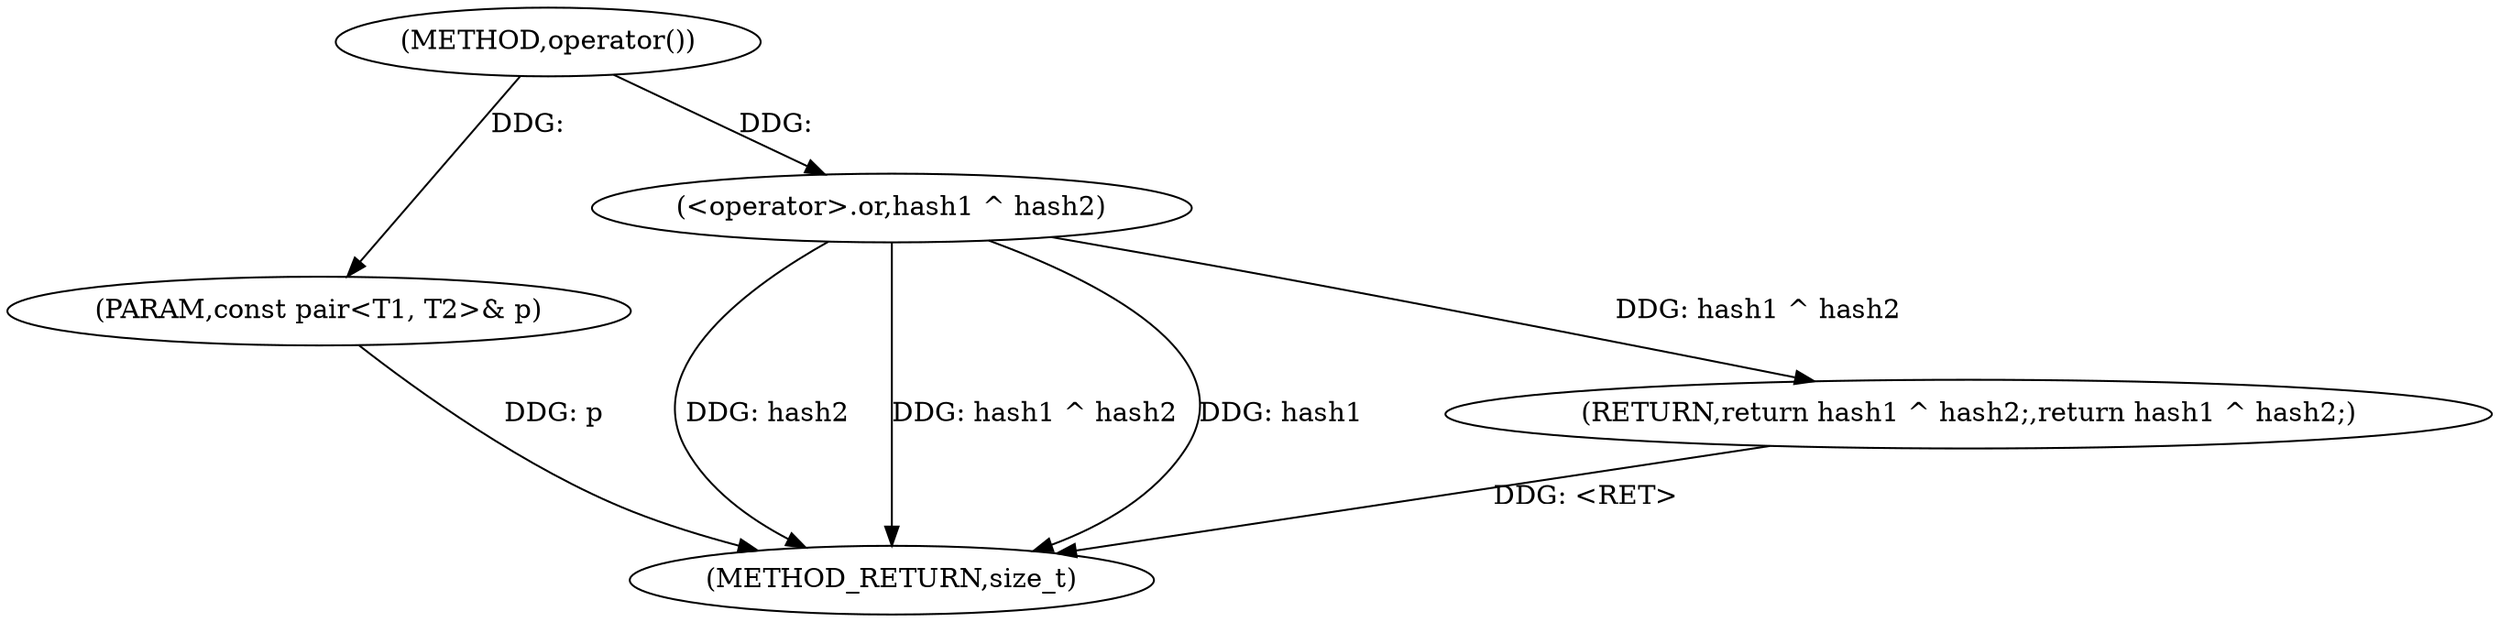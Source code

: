 digraph "operator()" {  
"1000323" [label = "(METHOD,operator())" ]
"1000338" [label = "(METHOD_RETURN,size_t)" ]
"1000324" [label = "(PARAM,const pair<T1, T2>& p)" ]
"1000334" [label = "(RETURN,return hash1 ^ hash2;,return hash1 ^ hash2;)" ]
"1000335" [label = "(<operator>.or,hash1 ^ hash2)" ]
  "1000334" -> "1000338"  [ label = "DDG: <RET>"] 
  "1000324" -> "1000338"  [ label = "DDG: p"] 
  "1000335" -> "1000338"  [ label = "DDG: hash2"] 
  "1000335" -> "1000338"  [ label = "DDG: hash1 ^ hash2"] 
  "1000335" -> "1000338"  [ label = "DDG: hash1"] 
  "1000323" -> "1000324"  [ label = "DDG: "] 
  "1000335" -> "1000334"  [ label = "DDG: hash1 ^ hash2"] 
  "1000323" -> "1000335"  [ label = "DDG: "] 
}
